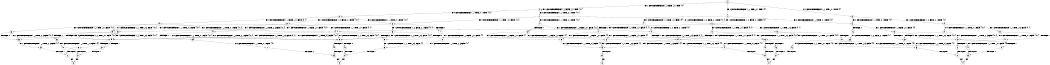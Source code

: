 digraph BCG {
size = "7, 10.5";
center = TRUE;
node [shape = circle];
0 [peripheries = 2];
0 -> 1 [label = "EX !0 !ATOMIC_EXCH_BRANCH (1, +1, TRUE, +0, 1, TRUE) !{0}"];
0 -> 2 [label = "EX !1 !ATOMIC_EXCH_BRANCH (1, +0, FALSE, +0, 1, TRUE) !{0}"];
0 -> 3 [label = "EX !0 !ATOMIC_EXCH_BRANCH (1, +1, TRUE, +0, 1, TRUE) !{0}"];
1 -> 4 [label = "EX !0 !ATOMIC_EXCH_BRANCH (1, +1, TRUE, +0, 1, FALSE) !{0}"];
1 -> 5 [label = "EX !1 !ATOMIC_EXCH_BRANCH (1, +0, FALSE, +0, 1, FALSE) !{0}"];
1 -> 6 [label = "EX !0 !ATOMIC_EXCH_BRANCH (1, +1, TRUE, +0, 1, FALSE) !{0}"];
2 -> 2 [label = "EX !1 !ATOMIC_EXCH_BRANCH (1, +0, FALSE, +0, 1, TRUE) !{0, 1}"];
2 -> 7 [label = "EX !0 !ATOMIC_EXCH_BRANCH (1, +1, TRUE, +0, 1, TRUE) !{0, 1}"];
2 -> 8 [label = "EX !0 !ATOMIC_EXCH_BRANCH (1, +1, TRUE, +0, 1, TRUE) !{0, 1}"];
3 -> 9 [label = "EX !1 !ATOMIC_EXCH_BRANCH (1, +0, FALSE, +0, 1, FALSE) !{0}"];
3 -> 6 [label = "EX !0 !ATOMIC_EXCH_BRANCH (1, +1, TRUE, +0, 1, FALSE) !{0}"];
4 -> 10 [label = "EX !1 !ATOMIC_EXCH_BRANCH (1, +0, FALSE, +0, 1, FALSE) !{0}"];
4 -> 11 [label = "TERMINATE !0"];
5 -> 12 [label = "EX !0 !ATOMIC_EXCH_BRANCH (1, +1, TRUE, +0, 1, FALSE) !{0, 1}"];
5 -> 13 [label = "EX !1 !ATOMIC_EXCH_BRANCH (1, +1, TRUE, +0, 3, FALSE) !{0, 1}"];
5 -> 14 [label = "EX !0 !ATOMIC_EXCH_BRANCH (1, +1, TRUE, +0, 1, FALSE) !{0, 1}"];
6 -> 15 [label = "EX !1 !ATOMIC_EXCH_BRANCH (1, +0, FALSE, +0, 1, FALSE) !{0}"];
6 -> 16 [label = "TERMINATE !0"];
7 -> 17 [label = "EX !0 !ATOMIC_EXCH_BRANCH (1, +1, TRUE, +0, 1, FALSE) !{0, 1}"];
7 -> 5 [label = "EX !1 !ATOMIC_EXCH_BRANCH (1, +0, FALSE, +0, 1, FALSE) !{0, 1}"];
7 -> 18 [label = "EX !0 !ATOMIC_EXCH_BRANCH (1, +1, TRUE, +0, 1, FALSE) !{0, 1}"];
8 -> 19 [label = "EX !1 !ATOMIC_EXCH_BRANCH (1, +0, FALSE, +0, 1, FALSE) !{0, 1}"];
8 -> 18 [label = "EX !0 !ATOMIC_EXCH_BRANCH (1, +1, TRUE, +0, 1, FALSE) !{0, 1}"];
8 -> 20 [label = "EX !1 !ATOMIC_EXCH_BRANCH (1, +0, FALSE, +0, 1, FALSE) !{0, 1}"];
9 -> 21 [label = "EX !0 !ATOMIC_EXCH_BRANCH (1, +1, TRUE, +0, 1, FALSE) !{0, 1}"];
9 -> 22 [label = "EX !1 !ATOMIC_EXCH_BRANCH (1, +1, TRUE, +0, 3, FALSE) !{0, 1}"];
10 -> 23 [label = "EX !1 !ATOMIC_EXCH_BRANCH (1, +1, TRUE, +0, 3, FALSE) !{0, 1}"];
10 -> 24 [label = "TERMINATE !0"];
11 -> 25 [label = "EX !1 !ATOMIC_EXCH_BRANCH (1, +0, FALSE, +0, 1, FALSE) !{1}"];
11 -> 26 [label = "EX !1 !ATOMIC_EXCH_BRANCH (1, +0, FALSE, +0, 1, FALSE) !{1}"];
12 -> 23 [label = "EX !1 !ATOMIC_EXCH_BRANCH (1, +1, TRUE, +0, 3, FALSE) !{0, 1}"];
12 -> 24 [label = "TERMINATE !0"];
13 -> 23 [label = "EX !0 !ATOMIC_EXCH_BRANCH (1, +1, TRUE, +0, 1, FALSE) !{0, 1}"];
13 -> 27 [label = "TERMINATE !1"];
13 -> 28 [label = "EX !0 !ATOMIC_EXCH_BRANCH (1, +1, TRUE, +0, 1, FALSE) !{0, 1}"];
14 -> 29 [label = "EX !1 !ATOMIC_EXCH_BRANCH (1, +1, TRUE, +0, 3, FALSE) !{0, 1}"];
14 -> 28 [label = "EX !1 !ATOMIC_EXCH_BRANCH (1, +1, TRUE, +0, 3, FALSE) !{0, 1}"];
14 -> 30 [label = "TERMINATE !0"];
15 -> 31 [label = "EX !1 !ATOMIC_EXCH_BRANCH (1, +1, TRUE, +0, 3, FALSE) !{0, 1}"];
15 -> 32 [label = "TERMINATE !0"];
16 -> 33 [label = "EX !1 !ATOMIC_EXCH_BRANCH (1, +0, FALSE, +0, 1, FALSE) !{1}"];
17 -> 10 [label = "EX !1 !ATOMIC_EXCH_BRANCH (1, +0, FALSE, +0, 1, FALSE) !{0, 1}"];
17 -> 34 [label = "TERMINATE !0"];
18 -> 35 [label = "EX !1 !ATOMIC_EXCH_BRANCH (1, +0, FALSE, +0, 1, FALSE) !{0, 1}"];
18 -> 36 [label = "EX !1 !ATOMIC_EXCH_BRANCH (1, +0, FALSE, +0, 1, FALSE) !{0, 1}"];
18 -> 37 [label = "TERMINATE !0"];
19 -> 38 [label = "EX !0 !ATOMIC_EXCH_BRANCH (1, +1, TRUE, +0, 1, FALSE) !{0, 1}"];
19 -> 39 [label = "EX !1 !ATOMIC_EXCH_BRANCH (1, +1, TRUE, +0, 3, FALSE) !{0, 1}"];
19 -> 14 [label = "EX !0 !ATOMIC_EXCH_BRANCH (1, +1, TRUE, +0, 1, FALSE) !{0, 1}"];
20 -> 39 [label = "EX !1 !ATOMIC_EXCH_BRANCH (1, +1, TRUE, +0, 3, FALSE) !{0, 1}"];
20 -> 14 [label = "EX !0 !ATOMIC_EXCH_BRANCH (1, +1, TRUE, +0, 1, FALSE) !{0, 1}"];
20 -> 40 [label = "EX !1 !ATOMIC_EXCH_BRANCH (1, +1, TRUE, +0, 3, FALSE) !{0, 1}"];
21 -> 31 [label = "EX !1 !ATOMIC_EXCH_BRANCH (1, +1, TRUE, +0, 3, FALSE) !{0, 1}"];
21 -> 32 [label = "TERMINATE !0"];
22 -> 31 [label = "EX !0 !ATOMIC_EXCH_BRANCH (1, +1, TRUE, +0, 1, FALSE) !{0, 1}"];
22 -> 41 [label = "TERMINATE !1"];
23 -> 42 [label = "TERMINATE !0"];
23 -> 43 [label = "TERMINATE !1"];
24 -> 44 [label = "EX !1 !ATOMIC_EXCH_BRANCH (1, +1, TRUE, +0, 3, FALSE) !{1}"];
24 -> 45 [label = "EX !1 !ATOMIC_EXCH_BRANCH (1, +1, TRUE, +0, 3, FALSE) !{1}"];
25 -> 44 [label = "EX !1 !ATOMIC_EXCH_BRANCH (1, +1, TRUE, +0, 3, FALSE) !{1}"];
25 -> 45 [label = "EX !1 !ATOMIC_EXCH_BRANCH (1, +1, TRUE, +0, 3, FALSE) !{1}"];
26 -> 45 [label = "EX !1 !ATOMIC_EXCH_BRANCH (1, +1, TRUE, +0, 3, FALSE) !{1}"];
27 -> 46 [label = "EX !0 !ATOMIC_EXCH_BRANCH (1, +1, TRUE, +0, 1, FALSE) !{0}"];
27 -> 47 [label = "EX !0 !ATOMIC_EXCH_BRANCH (1, +1, TRUE, +0, 1, FALSE) !{0}"];
28 -> 48 [label = "TERMINATE !0"];
28 -> 49 [label = "TERMINATE !1"];
29 -> 50 [label = "TERMINATE !0"];
29 -> 51 [label = "TERMINATE !1"];
30 -> 52 [label = "EX !1 !ATOMIC_EXCH_BRANCH (1, +1, TRUE, +0, 3, FALSE) !{1}"];
31 -> 53 [label = "TERMINATE !0"];
31 -> 54 [label = "TERMINATE !1"];
32 -> 55 [label = "EX !1 !ATOMIC_EXCH_BRANCH (1, +1, TRUE, +0, 3, FALSE) !{1}"];
33 -> 55 [label = "EX !1 !ATOMIC_EXCH_BRANCH (1, +1, TRUE, +0, 3, FALSE) !{1}"];
34 -> 25 [label = "EX !1 !ATOMIC_EXCH_BRANCH (1, +0, FALSE, +0, 1, FALSE) !{1}"];
34 -> 26 [label = "EX !1 !ATOMIC_EXCH_BRANCH (1, +0, FALSE, +0, 1, FALSE) !{1}"];
35 -> 29 [label = "EX !1 !ATOMIC_EXCH_BRANCH (1, +1, TRUE, +0, 3, FALSE) !{0, 1}"];
35 -> 56 [label = "TERMINATE !0"];
36 -> 29 [label = "EX !1 !ATOMIC_EXCH_BRANCH (1, +1, TRUE, +0, 3, FALSE) !{0, 1}"];
36 -> 28 [label = "EX !1 !ATOMIC_EXCH_BRANCH (1, +1, TRUE, +0, 3, FALSE) !{0, 1}"];
36 -> 30 [label = "TERMINATE !0"];
37 -> 57 [label = "EX !1 !ATOMIC_EXCH_BRANCH (1, +0, FALSE, +0, 1, FALSE) !{1}"];
38 -> 29 [label = "EX !1 !ATOMIC_EXCH_BRANCH (1, +1, TRUE, +0, 3, FALSE) !{0, 1}"];
38 -> 56 [label = "TERMINATE !0"];
39 -> 29 [label = "EX !0 !ATOMIC_EXCH_BRANCH (1, +1, TRUE, +0, 1, FALSE) !{0, 1}"];
39 -> 58 [label = "TERMINATE !1"];
39 -> 28 [label = "EX !0 !ATOMIC_EXCH_BRANCH (1, +1, TRUE, +0, 1, FALSE) !{0, 1}"];
40 -> 28 [label = "EX !0 !ATOMIC_EXCH_BRANCH (1, +1, TRUE, +0, 1, FALSE) !{0, 1}"];
40 -> 59 [label = "TERMINATE !1"];
41 -> 47 [label = "EX !0 !ATOMIC_EXCH_BRANCH (1, +1, TRUE, +0, 1, FALSE) !{0}"];
42 -> 60 [label = "TERMINATE !1"];
43 -> 61 [label = "TERMINATE !0"];
44 -> 60 [label = "TERMINATE !1"];
45 -> 62 [label = "TERMINATE !1"];
46 -> 61 [label = "TERMINATE !0"];
47 -> 63 [label = "TERMINATE !0"];
48 -> 64 [label = "TERMINATE !1"];
49 -> 65 [label = "TERMINATE !0"];
50 -> 66 [label = "TERMINATE !1"];
51 -> 67 [label = "TERMINATE !0"];
52 -> 64 [label = "TERMINATE !1"];
53 -> 68 [label = "TERMINATE !1"];
54 -> 63 [label = "TERMINATE !0"];
55 -> 68 [label = "TERMINATE !1"];
56 -> 69 [label = "EX !1 !ATOMIC_EXCH_BRANCH (1, +1, TRUE, +0, 3, FALSE) !{1}"];
57 -> 52 [label = "EX !1 !ATOMIC_EXCH_BRANCH (1, +1, TRUE, +0, 3, FALSE) !{1}"];
58 -> 70 [label = "EX !0 !ATOMIC_EXCH_BRANCH (1, +1, TRUE, +0, 1, FALSE) !{0}"];
59 -> 71 [label = "EX !0 !ATOMIC_EXCH_BRANCH (1, +1, TRUE, +0, 1, FALSE) !{0}"];
60 -> 72 [label = "exit"];
61 -> 72 [label = "exit"];
62 -> 73 [label = "exit"];
63 -> 74 [label = "exit"];
64 -> 75 [label = "exit"];
65 -> 75 [label = "exit"];
66 -> 76 [label = "exit"];
67 -> 76 [label = "exit"];
68 -> 74 [label = "exit"];
69 -> 66 [label = "TERMINATE !1"];
70 -> 67 [label = "TERMINATE !0"];
71 -> 65 [label = "TERMINATE !0"];
}
